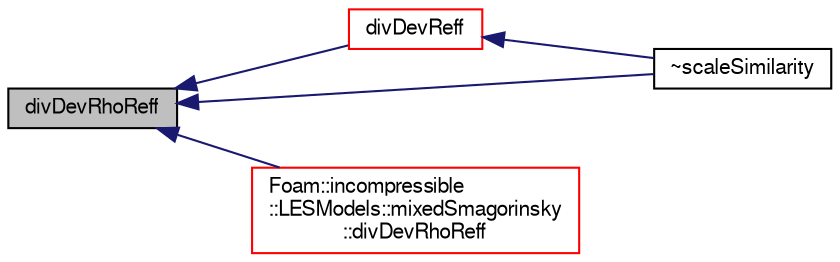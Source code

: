 digraph "divDevRhoReff"
{
  bgcolor="transparent";
  edge [fontname="FreeSans",fontsize="10",labelfontname="FreeSans",labelfontsize="10"];
  node [fontname="FreeSans",fontsize="10",shape=record];
  rankdir="LR";
  Node1042 [label="divDevRhoReff",height=0.2,width=0.4,color="black", fillcolor="grey75", style="filled", fontcolor="black"];
  Node1042 -> Node1043 [dir="back",color="midnightblue",fontsize="10",style="solid",fontname="FreeSans"];
  Node1043 [label="divDevReff",height=0.2,width=0.4,color="red",URL="$a30890.html#a028ac2eaccc9a479009b15cc6e21a89e",tooltip="Return the deviatoric part of the effective sub-grid. "];
  Node1043 -> Node1047 [dir="back",color="midnightblue",fontsize="10",style="solid",fontname="FreeSans"];
  Node1047 [label="~scaleSimilarity",height=0.2,width=0.4,color="black",URL="$a30890.html#adc49490226074b8b0f43d11dfb045965",tooltip="Destructor. "];
  Node1042 -> Node1048 [dir="back",color="midnightblue",fontsize="10",style="solid",fontname="FreeSans"];
  Node1048 [label="Foam::incompressible\l::LESModels::mixedSmagorinsky\l::divDevRhoReff",height=0.2,width=0.4,color="red",URL="$a30882.html#a1d0345d58cf17e030967c2b77a4477d6",tooltip="Return the deviatoric part of the effective sub-grid. "];
  Node1042 -> Node1047 [dir="back",color="midnightblue",fontsize="10",style="solid",fontname="FreeSans"];
}

